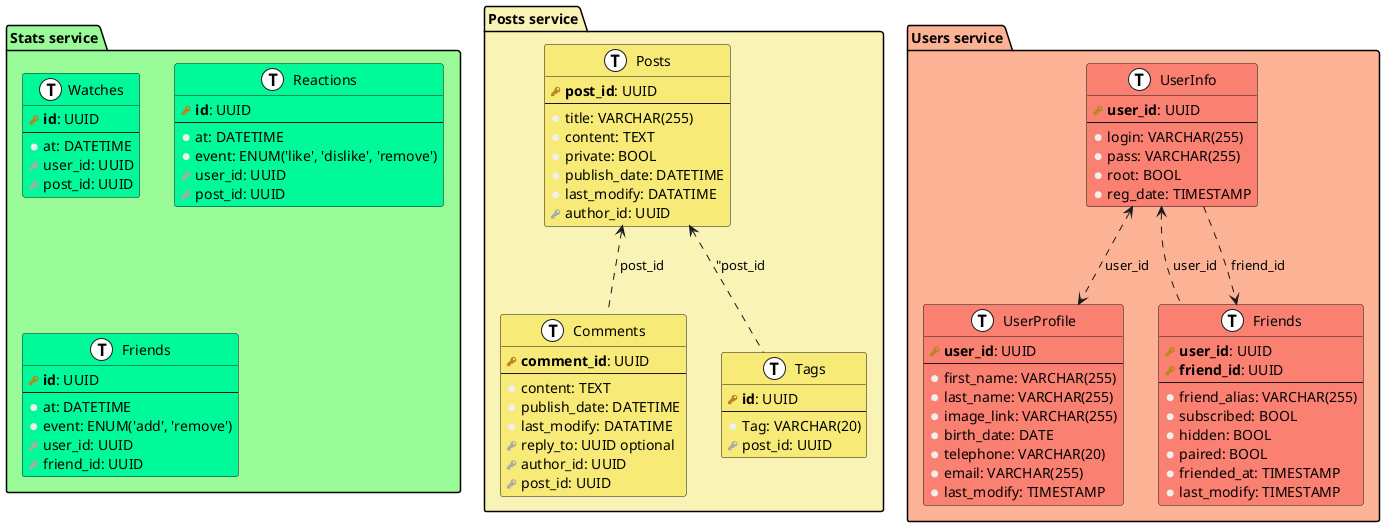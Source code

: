 @startuml scheme
!define primary_key(x) <b><color:#b8861b><&key></color> x</b>
!define foreign_key(x) <color:#aaaaaa><&key></color> x
!define column(x) <color:#efefef><&media-record></color> x
!define table(x) entity x << (T, white) >>

package "Posts service" #faf3b6{
  table(Posts) #f7ea77{
    primary_key(post_id): UUID
    --
    column(title): VARCHAR(255)
    column(content): TEXT
    column(private): BOOL
    column(publish_date): DATETIME
    column(last_modify): DATATIME
    foreign_key(author_id): UUID
  }
  table(Comments) #f7ea77 {
    primary_key(comment_id): UUID
    --
    column(content): TEXT
    column(publish_date): DATETIME
    column(last_modify): DATATIME
    foreign_key(reply_to): UUID optional
    foreign_key(author_id): UUID
    foreign_key(post_id): UUID
  }
  table(Tags) #f7ea77 {
    primary_key(id): UUID
    --
    column(Tag): VARCHAR(20)
    foreign_key(post_id): UUID
  }
  Posts <.. Comments: " post_id"
  Posts <.. Tags: "post_id
}

package "Stats service" #PaleGreen {
  table(Watches) #MediumSpringGreen {
    primary_key(id): UUID
    --
    column(at): DATETIME
    foreign_key(user_id): UUID
    foreign_key(post_id): UUID
  }
  table(Reactions) #MediumSpringGreen {
    primary_key(id): UUID
    --
    column(at): DATETIME
    column(event): ENUM('like', 'dislike', 'remove')
    foreign_key(user_id): UUID
    foreign_key(post_id): UUID
  }
  table(Friends) #MediumSpringGreen {
    primary_key(id): UUID
    --
    column(at): DATETIME
    column(event): ENUM('add', 'remove')
    foreign_key(user_id): UUID
    foreign_key(friend_id): UUID
  }
/'
  table(PostsStats) #MediumSpringGreen {
    primary_key(post_id): UUID
    --
    column(watch_count): INT
    column(like_count): INT
    column(diskike_count): INT
    column(comment_count): INT
    column(publish_date): DATETIME
    column(last_modify): DATETIME
  }
  table(UsersStats) #MediumSpringGreen {
    primary_key(user_id)
    --
    column(watch_count): INT
    column(like_count): INT
    column(dislike_count): INT
    column(posts_count): INT
    column(reg_date): DATETIME
  }
  PostsStats <.. Reactions: " post_id"
  UsersStats <.. Reactions: " user_id"
  PostsStats <.. Watches: " post_id"
  UsersStats <.. Watches: " user_id"
'/
}

package "Users service" #fcb295 {
  table(UserInfo) #Salmon{
    primary_key(user_id): UUID
    --
    column(login): VARCHAR(255)
    column(pass): VARCHAR(255)
    column(root): BOOL
    column(reg_date): TIMESTAMP
  }
  table(UserProfile) #Salmon{
    primary_key(user_id): UUID
    --
    column(first_name): VARCHAR(255)
    column(last_name): VARCHAR(255)
    column(image_link): VARCHAR(255)
    column(birth_date): DATE
    column(telephone): VARCHAR(20)
    column(email): VARCHAR(255)
    column(last_modify): TIMESTAMP
  }
  table(Friends) #Salmon{
    primary_key(user_id): UUID
    primary_key(friend_id): UUID
    --
    column(friend_alias): VARCHAR(255)
    column(subscribed): BOOL
    column(hidden): BOOL
    column(paired): BOOL
    column(friended_at): TIMESTAMP
    column(last_modify): TIMESTAMP
  }
  UserInfo <..> UserProfile: " user_id"
  UserInfo <.. Friends: " user_id"
  UserInfo ..> Friends: " friend_id"
}
@enduml
